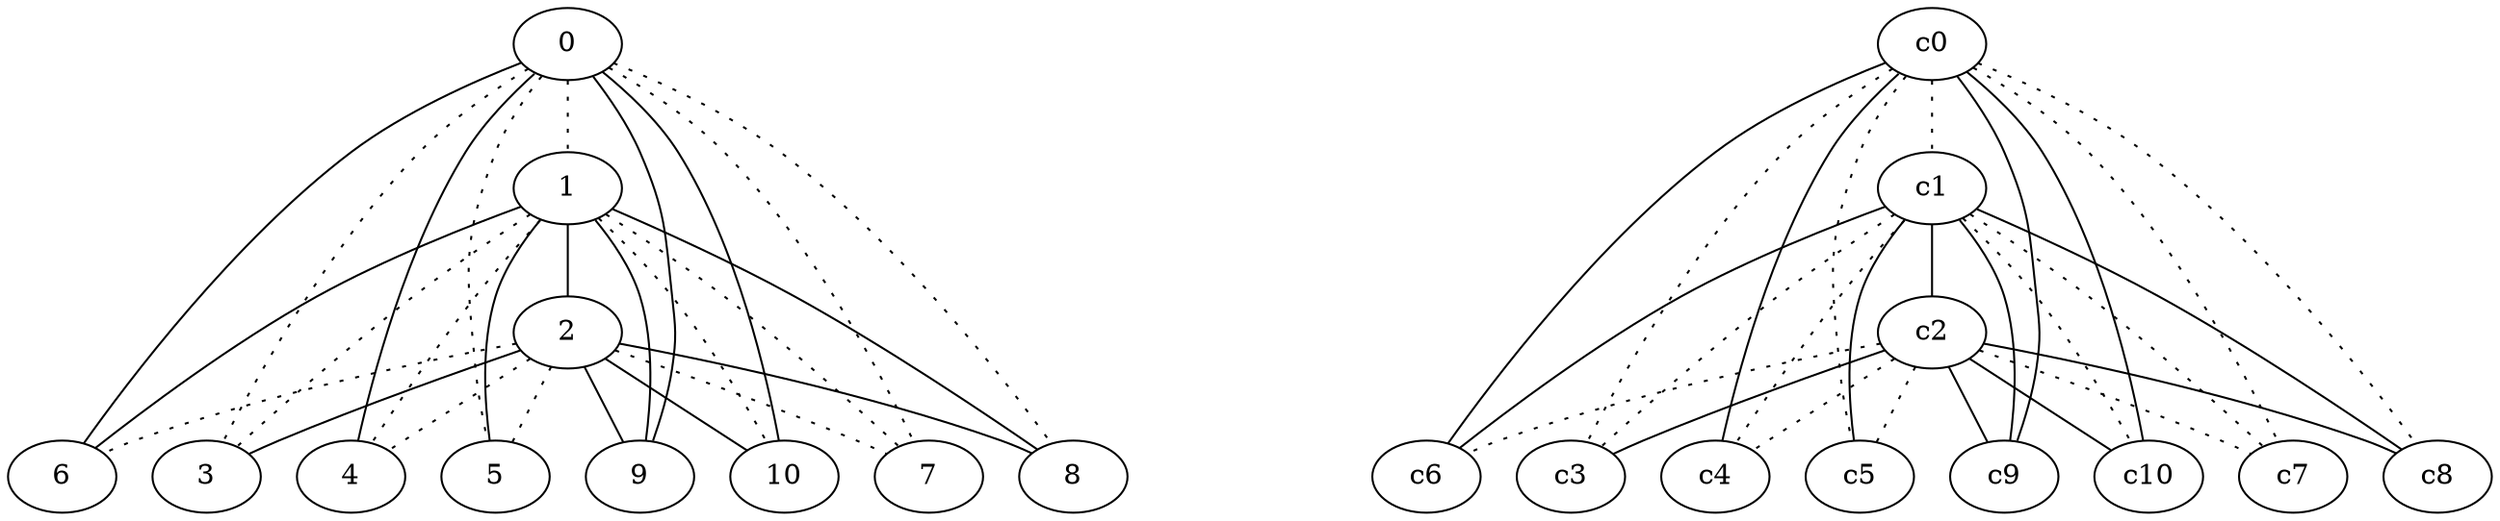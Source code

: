 graph {
a0[label=0];
a1[label=1];
a2[label=2];
a3[label=3];
a4[label=4];
a5[label=5];
a6[label=6];
a7[label=7];
a8[label=8];
a9[label=9];
a10[label=10];
a0 -- a1 [style=dotted];
a0 -- a3 [style=dotted];
a0 -- a4;
a0 -- a5 [style=dotted];
a0 -- a6;
a0 -- a7 [style=dotted];
a0 -- a8 [style=dotted];
a0 -- a9;
a0 -- a10;
a1 -- a2;
a1 -- a3 [style=dotted];
a1 -- a4 [style=dotted];
a1 -- a5;
a1 -- a6;
a1 -- a7 [style=dotted];
a1 -- a8;
a1 -- a9;
a1 -- a10 [style=dotted];
a2 -- a3;
a2 -- a4 [style=dotted];
a2 -- a5 [style=dotted];
a2 -- a6 [style=dotted];
a2 -- a7 [style=dotted];
a2 -- a8;
a2 -- a9;
a2 -- a10;
c0 -- c1 [style=dotted];
c0 -- c3 [style=dotted];
c0 -- c4;
c0 -- c5 [style=dotted];
c0 -- c6;
c0 -- c7 [style=dotted];
c0 -- c8 [style=dotted];
c0 -- c9;
c0 -- c10;
c1 -- c2;
c1 -- c3 [style=dotted];
c1 -- c4 [style=dotted];
c1 -- c5;
c1 -- c6;
c1 -- c7 [style=dotted];
c1 -- c8;
c1 -- c9;
c1 -- c10 [style=dotted];
c2 -- c3;
c2 -- c4 [style=dotted];
c2 -- c5 [style=dotted];
c2 -- c6 [style=dotted];
c2 -- c7 [style=dotted];
c2 -- c8;
c2 -- c9;
c2 -- c10;
}
